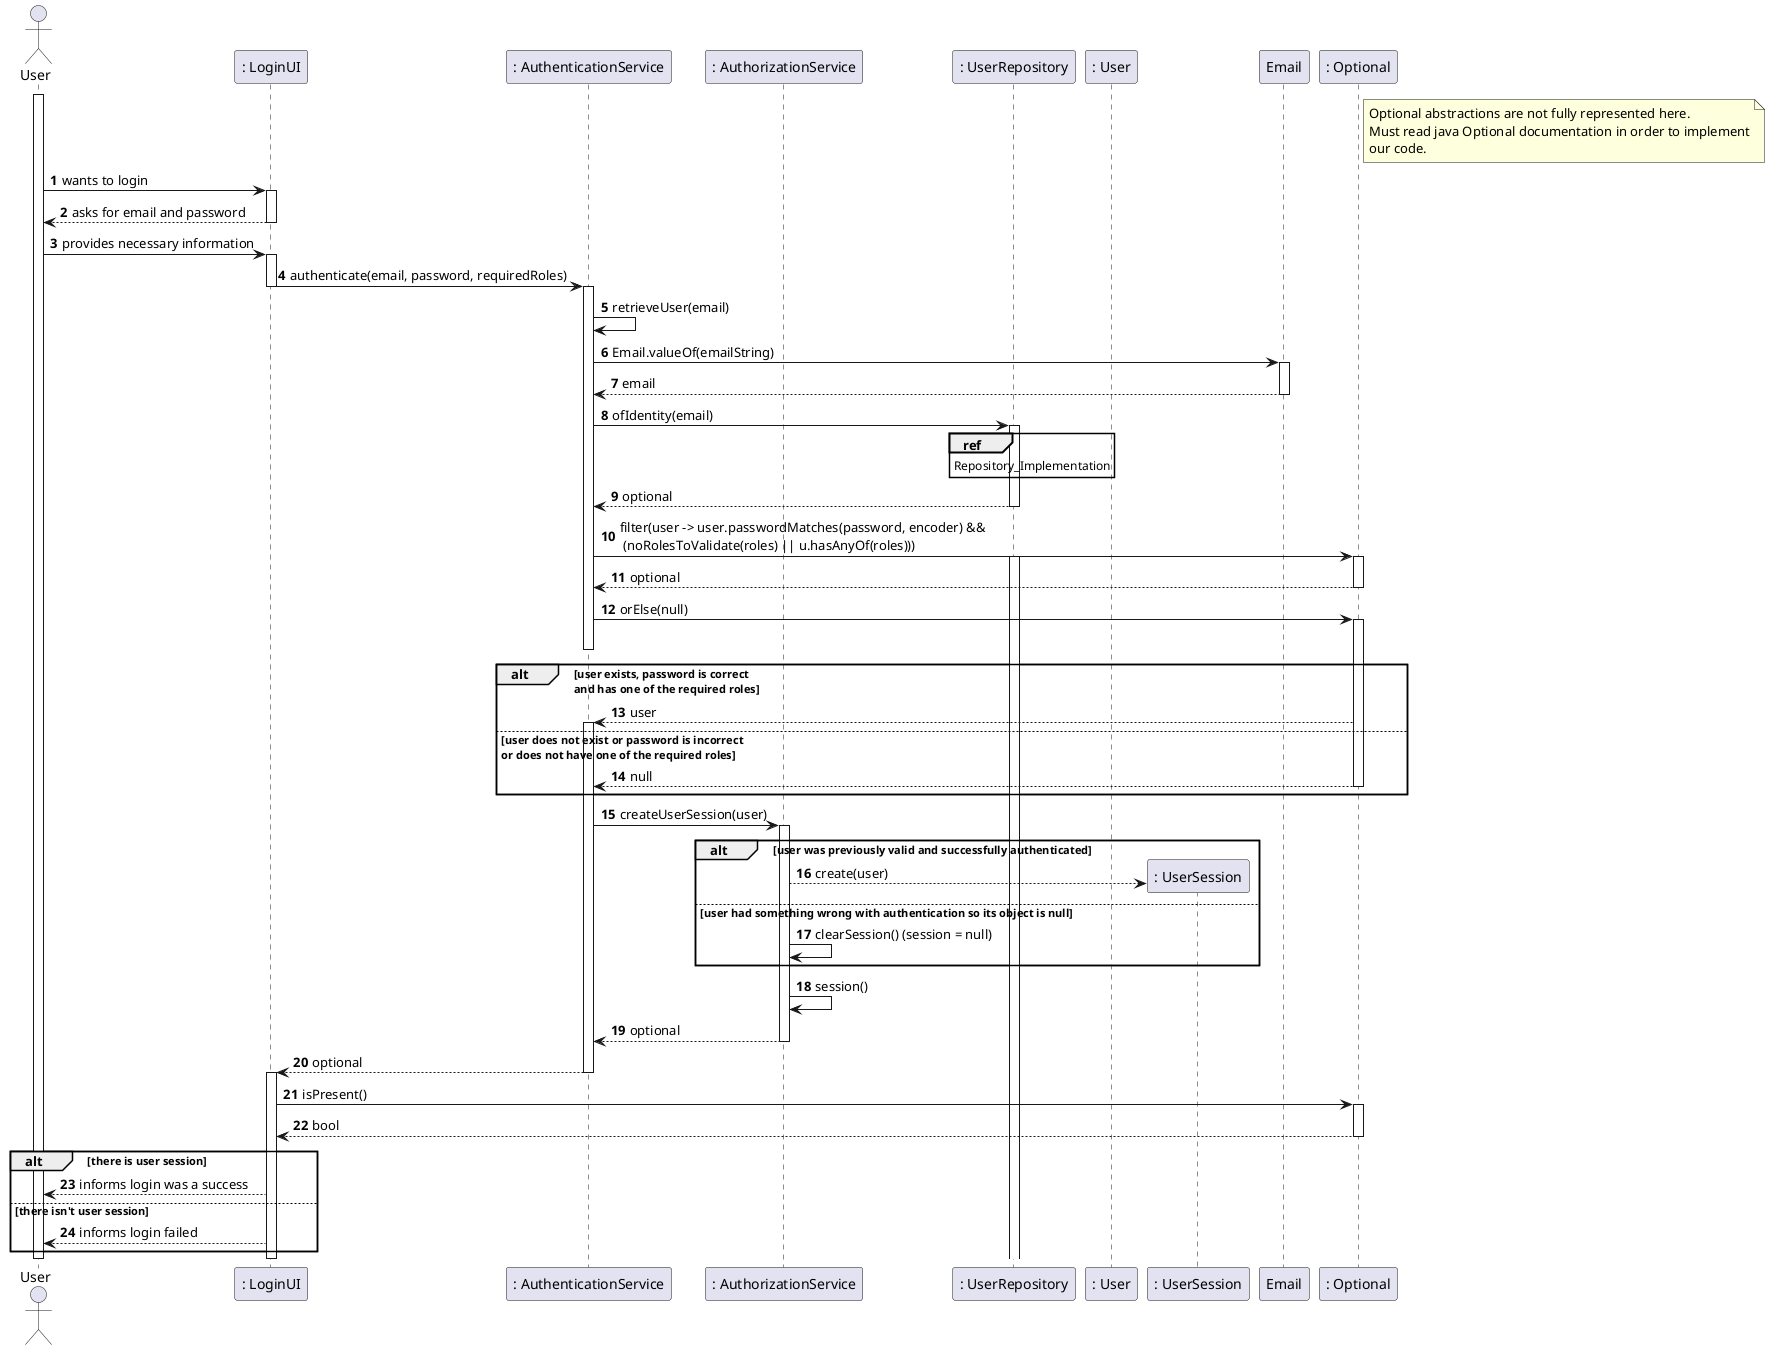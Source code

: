 @startuml
'https://plantuml.com/sequence-diagram

autonumber
actor "User" as userActor

participant ": LoginUI" as ui
participant ": AuthenticationService" as auth
participant ": AuthorizationService" as authz
participant ": UserRepository" as userRepo
participant ": User" as user
participant ": UserSession" as session
participant "Email" as email
participant ": Optional" as optional

note right of optional
    Optional abstractions are not fully represented here.
    Must read java Optional documentation in order to implement
    our code.
end note

activate userActor
    userActor -> ui : wants to login
activate ui
    ui --> userActor : asks for email and password
deactivate ui
    userActor -> ui : provides necessary information
activate ui
    ui -> auth : authenticate(email, password, requiredRoles)
deactivate ui


activate auth
    auth -> auth : retrieveUser(email)
    auth -> email: Email.valueOf(emailString)
activate email
    email --> auth : email
deactivate email
    auth -> userRepo : ofIdentity(email)
activate userRepo
ref over userRepo
    Repository_Implementation
end ref
    userRepo --> auth : optional
deactivate userRepo
    auth -> optional : filter(user -> user.passwordMatches(password, encoder) &&\n (noRolesToValidate(roles) || u.hasAnyOf(roles)))

activate userRepo


activate optional
    optional --> auth : optional
deactivate optional
    auth -> optional : orElse(null)
activate optional
deactivate auth
    alt user exists, password is correct\nand has one of the required roles
        optional --> auth: user
activate auth
    else user does not exist or password is incorrect\nor does not have one of the required roles
        optional --> auth: null
deactivate optional
    end alt

    auth -> authz : createUserSession(user)
activate authz
    alt user was previously valid and successfully authenticated
        authz --> session** : create(user)

    else user had something wrong with authentication so its object is null
        authz -> authz : clearSession() (session = null)
    end alt
    authz -> authz : session()
    authz --> auth : optional
deactivate
    auth --> ui : optional
deactivate auth
activate ui
    ui -> optional : isPresent()
    activate optional
    optional --> ui : bool
    deactivate optional
    alt there is user session
        ui --> userActor : informs login was a success
    else there isn't user session
        ui --> userActor : informs login failed
    end alt
deactivate authz
deactivate auth
deactivate ui
deactivate userActor




@enduml
